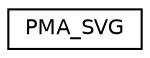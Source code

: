 digraph G
{
  edge [fontname="Helvetica",fontsize="10",labelfontname="Helvetica",labelfontsize="10"];
  node [fontname="Helvetica",fontsize="10",shape=record];
  rankdir="LR";
  Node1 [label="PMA_SVG",height=0.2,width=0.4,color="black", fillcolor="white", style="filled",URL="$classPMA__SVG.html",tooltip="This Class inherits the XMLwriter class and helps in developing structure of SVG Schema Export..."];
}

